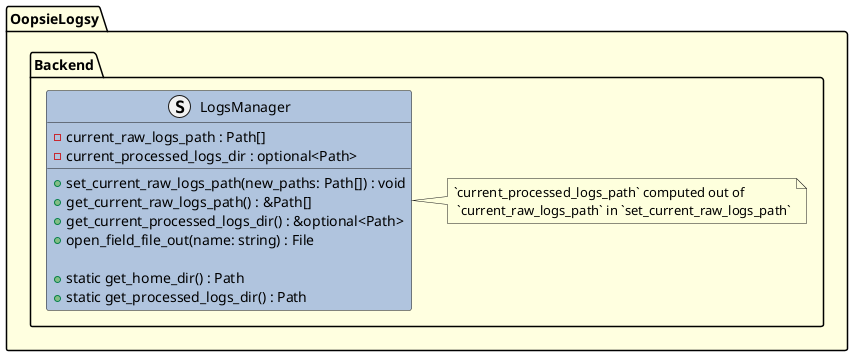 @startuml Logs

package OopsieLogsy #LightYellow {
    package Backend {
        struct LogsManager #LightSteelBlue {
            - current_raw_logs_path : Path[]
            - current_processed_logs_dir : optional<Path>

            + set_current_raw_logs_path(new_paths: Path[]) : void
            + get_current_raw_logs_path() : &Path[]
            + get_current_processed_logs_dir() : &optional<Path>
            + open_field_file_out(name: string) : File

            + static get_home_dir() : Path
            + static get_processed_logs_dir() : Path
        }
        note right
            `current_processed_logs_path` computed out of
             `current_raw_logs_path` in `set_current_raw_logs_path`
        end note
    }
}

@enduml